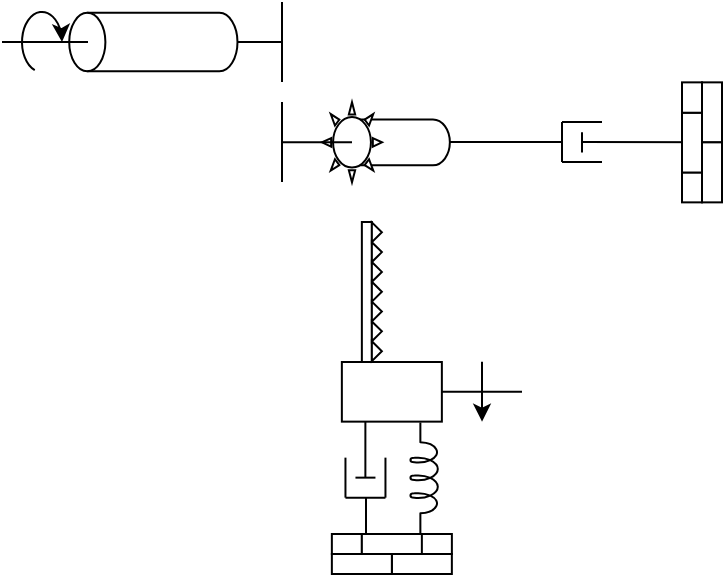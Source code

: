 <mxfile version="19.0.3" type="device"><diagram id="oKsB7klrgeyN0c9j_biF" name="Page-1"><mxGraphModel dx="259" dy="285" grid="0" gridSize="10" guides="1" tooltips="1" connect="1" arrows="1" fold="1" page="1" pageScale="1" pageWidth="850" pageHeight="1100" math="0" shadow="0"><root><mxCell id="0"/><mxCell id="1" parent="0"/><mxCell id="ZY9ncBvHJIxRcGPOdkND-2" value="" style="shape=cylinder3;whiteSpace=wrap;html=1;boundedLbl=1;backgroundOutline=1;size=9.048;rotation=-90;" vertex="1" parent="1"><mxGeometry x="121.06" y="177.98" width="29.23" height="84.14" as="geometry"/></mxCell><mxCell id="ZY9ncBvHJIxRcGPOdkND-7" value="" style="endArrow=none;html=1;rounded=0;" edge="1" parent="1"><mxGeometry width="50" height="50" relative="1" as="geometry"><mxPoint x="70" y="220" as="sourcePoint"/><mxPoint x="60" y="220" as="targetPoint"/><Array as="points"><mxPoint x="103" y="220"/></Array></mxGeometry></mxCell><mxCell id="ZY9ncBvHJIxRcGPOdkND-38" value="" style="endArrow=none;html=1;rounded=0;" edge="1" parent="1"><mxGeometry width="50" height="50" relative="1" as="geometry"><mxPoint x="284" y="270.04" as="sourcePoint"/><mxPoint x="340" y="270" as="targetPoint"/></mxGeometry></mxCell><mxCell id="ZY9ncBvHJIxRcGPOdkND-43" value="" style="endArrow=none;html=1;rounded=0;entryX=1;entryY=0;entryDx=0;entryDy=0;" edge="1" parent="1" target="ZY9ncBvHJIxRcGPOdkND-46"><mxGeometry width="50" height="50" relative="1" as="geometry"><mxPoint x="350" y="270" as="sourcePoint"/><mxPoint x="410" y="270" as="targetPoint"/></mxGeometry></mxCell><mxCell id="ZY9ncBvHJIxRcGPOdkND-52" value="" style="rounded=0;whiteSpace=wrap;html=1;" vertex="1" parent="1"><mxGeometry x="229.93" y="380" width="50" height="29.82" as="geometry"/></mxCell><mxCell id="ZY9ncBvHJIxRcGPOdkND-60" value="" style="endArrow=none;html=1;rounded=0;exitX=1;exitY=0.5;exitDx=0;exitDy=0;" edge="1" parent="1" source="ZY9ncBvHJIxRcGPOdkND-52"><mxGeometry width="50" height="50" relative="1" as="geometry"><mxPoint x="310" y="429.82" as="sourcePoint"/><mxPoint x="320" y="394.82" as="targetPoint"/></mxGeometry></mxCell><mxCell id="ZY9ncBvHJIxRcGPOdkND-61" value="" style="endArrow=classic;html=1;rounded=0;" edge="1" parent="1"><mxGeometry width="50" height="50" relative="1" as="geometry"><mxPoint x="300" y="379.82" as="sourcePoint"/><mxPoint x="300" y="409.82" as="targetPoint"/></mxGeometry></mxCell><mxCell id="ZY9ncBvHJIxRcGPOdkND-72" value="" style="group" vertex="1" connectable="0" parent="1"><mxGeometry x="340" y="260" width="20" height="20" as="geometry"/></mxCell><mxCell id="ZY9ncBvHJIxRcGPOdkND-39" value="" style="endArrow=none;html=1;rounded=0;" edge="1" parent="ZY9ncBvHJIxRcGPOdkND-72"><mxGeometry width="50" height="50" relative="1" as="geometry"><mxPoint y="20" as="sourcePoint"/><mxPoint as="targetPoint"/></mxGeometry></mxCell><mxCell id="ZY9ncBvHJIxRcGPOdkND-40" value="" style="endArrow=none;html=1;rounded=0;" edge="1" parent="ZY9ncBvHJIxRcGPOdkND-72"><mxGeometry width="50" height="50" relative="1" as="geometry"><mxPoint as="sourcePoint"/><mxPoint x="20" as="targetPoint"/></mxGeometry></mxCell><mxCell id="ZY9ncBvHJIxRcGPOdkND-41" value="" style="endArrow=none;html=1;rounded=0;" edge="1" parent="ZY9ncBvHJIxRcGPOdkND-72"><mxGeometry width="50" height="50" relative="1" as="geometry"><mxPoint y="20" as="sourcePoint"/><mxPoint x="20" y="20" as="targetPoint"/></mxGeometry></mxCell><mxCell id="ZY9ncBvHJIxRcGPOdkND-42" value="" style="endArrow=none;html=1;rounded=0;" edge="1" parent="ZY9ncBvHJIxRcGPOdkND-72"><mxGeometry width="50" height="50" relative="1" as="geometry"><mxPoint x="10" y="15.27" as="sourcePoint"/><mxPoint x="10" y="5.09" as="targetPoint"/><Array as="points"><mxPoint x="10" y="5.09"/></Array></mxGeometry></mxCell><mxCell id="ZY9ncBvHJIxRcGPOdkND-78" value="" style="group" vertex="1" connectable="0" parent="1"><mxGeometry x="220" y="250.18" width="63.93" height="40" as="geometry"/></mxCell><mxCell id="ZY9ncBvHJIxRcGPOdkND-20" value="" style="shape=cylinder3;whiteSpace=wrap;html=1;boundedLbl=1;backgroundOutline=1;size=8.455;rotation=-90;" vertex="1" parent="ZY9ncBvHJIxRcGPOdkND-78"><mxGeometry x="23.47" y="-9" width="22.93" height="57.99" as="geometry"/></mxCell><mxCell id="ZY9ncBvHJIxRcGPOdkND-14" value="" style="verticalLabelPosition=bottom;verticalAlign=top;html=1;shape=mxgraph.basic.sun" vertex="1" parent="ZY9ncBvHJIxRcGPOdkND-78"><mxGeometry width="30" height="40" as="geometry"/></mxCell><mxCell id="ZY9ncBvHJIxRcGPOdkND-80" value="" style="group" vertex="1" connectable="0" parent="1"><mxGeometry x="178" y="200" width="22" height="40" as="geometry"/></mxCell><mxCell id="ZY9ncBvHJIxRcGPOdkND-9" value="" style="endArrow=none;html=1;rounded=0;" edge="1" parent="ZY9ncBvHJIxRcGPOdkND-80"><mxGeometry width="50" height="50" relative="1" as="geometry"><mxPoint y="20" as="sourcePoint"/><mxPoint x="22" y="20" as="targetPoint"/></mxGeometry></mxCell><mxCell id="ZY9ncBvHJIxRcGPOdkND-11" value="" style="endArrow=none;html=1;rounded=0;" edge="1" parent="ZY9ncBvHJIxRcGPOdkND-80"><mxGeometry width="50" height="50" relative="1" as="geometry"><mxPoint x="22" y="40" as="sourcePoint"/><mxPoint x="22" as="targetPoint"/></mxGeometry></mxCell><mxCell id="ZY9ncBvHJIxRcGPOdkND-81" value="" style="group" vertex="1" connectable="0" parent="1"><mxGeometry x="200" y="250" width="35" height="40" as="geometry"/></mxCell><mxCell id="ZY9ncBvHJIxRcGPOdkND-12" value="" style="endArrow=none;html=1;rounded=0;" edge="1" parent="ZY9ncBvHJIxRcGPOdkND-81"><mxGeometry width="50" height="50" relative="1" as="geometry"><mxPoint y="40" as="sourcePoint"/><mxPoint as="targetPoint"/></mxGeometry></mxCell><mxCell id="ZY9ncBvHJIxRcGPOdkND-13" value="" style="endArrow=none;html=1;rounded=0;" edge="1" parent="ZY9ncBvHJIxRcGPOdkND-81"><mxGeometry width="50" height="50" relative="1" as="geometry"><mxPoint y="20.09" as="sourcePoint"/><mxPoint x="35" y="20.141" as="targetPoint"/></mxGeometry></mxCell><mxCell id="ZY9ncBvHJIxRcGPOdkND-24" value="" style="rounded=0;whiteSpace=wrap;html=1;" vertex="1" parent="1"><mxGeometry x="239.93" y="310" width="5" height="70" as="geometry"/></mxCell><mxCell id="ZY9ncBvHJIxRcGPOdkND-25" value="" style="triangle;whiteSpace=wrap;html=1;" vertex="1" parent="1"><mxGeometry x="244.93" y="320.09" width="5" height="9.91" as="geometry"/></mxCell><mxCell id="ZY9ncBvHJIxRcGPOdkND-31" value="" style="triangle;whiteSpace=wrap;html=1;" vertex="1" parent="1"><mxGeometry x="244.93" y="330" width="5" height="9.91" as="geometry"/></mxCell><mxCell id="ZY9ncBvHJIxRcGPOdkND-32" value="" style="triangle;whiteSpace=wrap;html=1;" vertex="1" parent="1"><mxGeometry x="244.93" y="339.91" width="5" height="9.91" as="geometry"/></mxCell><mxCell id="ZY9ncBvHJIxRcGPOdkND-33" value="" style="triangle;whiteSpace=wrap;html=1;" vertex="1" parent="1"><mxGeometry x="244.93" y="349.82" width="5" height="9.91" as="geometry"/></mxCell><mxCell id="ZY9ncBvHJIxRcGPOdkND-34" value="" style="triangle;whiteSpace=wrap;html=1;" vertex="1" parent="1"><mxGeometry x="244.93" y="359.73" width="5" height="9.91" as="geometry"/></mxCell><mxCell id="ZY9ncBvHJIxRcGPOdkND-35" value="" style="triangle;whiteSpace=wrap;html=1;" vertex="1" parent="1"><mxGeometry x="244.93" y="369.64" width="5" height="9.91" as="geometry"/></mxCell><mxCell id="ZY9ncBvHJIxRcGPOdkND-82" value="" style="triangle;whiteSpace=wrap;html=1;" vertex="1" parent="1"><mxGeometry x="244.93" y="310.18" width="5" height="9.91" as="geometry"/></mxCell><mxCell id="ZY9ncBvHJIxRcGPOdkND-84" value="" style="pointerEvents=1;verticalLabelPosition=bottom;shadow=0;dashed=0;align=center;html=1;verticalAlign=top;shape=mxgraph.electrical.inductors.inductor_5;rotation=90;flipH=0;" vertex="1" parent="1"><mxGeometry x="243.49" y="430.91" width="55.44" height="14" as="geometry"/></mxCell><mxCell id="ZY9ncBvHJIxRcGPOdkND-74" value="" style="endArrow=none;html=1;rounded=0;" edge="1" parent="1"><mxGeometry width="50" height="50" relative="1" as="geometry"><mxPoint x="251.73" y="447.82" as="sourcePoint"/><mxPoint x="231.73" y="447.82" as="targetPoint"/></mxGeometry></mxCell><mxCell id="ZY9ncBvHJIxRcGPOdkND-75" value="" style="endArrow=none;html=1;rounded=0;" edge="1" parent="1"><mxGeometry width="50" height="50" relative="1" as="geometry"><mxPoint x="231.73" y="447.82" as="sourcePoint"/><mxPoint x="231.73" y="427.82" as="targetPoint"/></mxGeometry></mxCell><mxCell id="ZY9ncBvHJIxRcGPOdkND-76" value="" style="endArrow=none;html=1;rounded=0;" edge="1" parent="1"><mxGeometry width="50" height="50" relative="1" as="geometry"><mxPoint x="251.73" y="447.82" as="sourcePoint"/><mxPoint x="251.73" y="427.82" as="targetPoint"/></mxGeometry></mxCell><mxCell id="ZY9ncBvHJIxRcGPOdkND-77" value="" style="endArrow=none;html=1;rounded=0;" edge="1" parent="1"><mxGeometry width="50" height="50" relative="1" as="geometry"><mxPoint x="246.73" y="437.82" as="sourcePoint"/><mxPoint x="236.73" y="437.82" as="targetPoint"/><Array as="points"><mxPoint x="236.73" y="437.82"/></Array></mxGeometry></mxCell><mxCell id="ZY9ncBvHJIxRcGPOdkND-86" value="" style="endArrow=none;html=1;rounded=0;" edge="1" parent="1"><mxGeometry width="50" height="50" relative="1" as="geometry"><mxPoint x="241.69" y="438" as="sourcePoint"/><mxPoint x="241.69" y="410" as="targetPoint"/><Array as="points"><mxPoint x="241.69" y="438"/></Array></mxGeometry></mxCell><mxCell id="ZY9ncBvHJIxRcGPOdkND-94" value="" style="endArrow=none;html=1;rounded=0;" edge="1" parent="1"><mxGeometry width="50" height="50" relative="1" as="geometry"><mxPoint x="242" y="470" as="sourcePoint"/><mxPoint x="242" y="448" as="targetPoint"/></mxGeometry></mxCell><mxCell id="ZY9ncBvHJIxRcGPOdkND-95" value="" style="group" vertex="1" connectable="0" parent="1"><mxGeometry x="400" y="240.18" width="20" height="60" as="geometry"/></mxCell><mxCell id="ZY9ncBvHJIxRcGPOdkND-45" value="" style="rounded=0;whiteSpace=wrap;html=1;" vertex="1" parent="ZY9ncBvHJIxRcGPOdkND-95"><mxGeometry x="10" width="10" height="30" as="geometry"/></mxCell><mxCell id="ZY9ncBvHJIxRcGPOdkND-46" value="" style="rounded=0;whiteSpace=wrap;html=1;" vertex="1" parent="ZY9ncBvHJIxRcGPOdkND-95"><mxGeometry x="10" y="30" width="10" height="30" as="geometry"/></mxCell><mxCell id="ZY9ncBvHJIxRcGPOdkND-49" value="" style="rounded=0;whiteSpace=wrap;html=1;" vertex="1" parent="ZY9ncBvHJIxRcGPOdkND-95"><mxGeometry y="15.18" width="10" height="30" as="geometry"/></mxCell><mxCell id="ZY9ncBvHJIxRcGPOdkND-50" value="" style="rounded=0;whiteSpace=wrap;html=1;" vertex="1" parent="ZY9ncBvHJIxRcGPOdkND-95"><mxGeometry width="10" height="15.18" as="geometry"/></mxCell><mxCell id="ZY9ncBvHJIxRcGPOdkND-51" value="" style="rounded=0;whiteSpace=wrap;html=1;" vertex="1" parent="ZY9ncBvHJIxRcGPOdkND-95"><mxGeometry y="45.18" width="10" height="14.82" as="geometry"/></mxCell><mxCell id="ZY9ncBvHJIxRcGPOdkND-107" value="" style="group" vertex="1" connectable="0" parent="1"><mxGeometry x="224.93" y="466" width="60.01" height="20" as="geometry"/></mxCell><mxCell id="ZY9ncBvHJIxRcGPOdkND-98" value="" style="rounded=0;whiteSpace=wrap;html=1;rotation=90;" vertex="1" parent="ZY9ncBvHJIxRcGPOdkND-107"><mxGeometry x="40" width="10" height="30" as="geometry"/></mxCell><mxCell id="ZY9ncBvHJIxRcGPOdkND-99" value="" style="rounded=0;whiteSpace=wrap;html=1;rotation=90;" vertex="1" parent="ZY9ncBvHJIxRcGPOdkND-107"><mxGeometry x="10" width="10" height="30" as="geometry"/></mxCell><mxCell id="ZY9ncBvHJIxRcGPOdkND-105" value="" style="rounded=0;whiteSpace=wrap;html=1;rotation=90;" vertex="1" parent="ZY9ncBvHJIxRcGPOdkND-107"><mxGeometry x="2.5" y="-2.5" width="10" height="15" as="geometry"/></mxCell><mxCell id="ZY9ncBvHJIxRcGPOdkND-106" value="" style="rounded=0;whiteSpace=wrap;html=1;rotation=90;" vertex="1" parent="ZY9ncBvHJIxRcGPOdkND-107"><mxGeometry x="44.85" y="-5.16" width="10" height="20.32" as="geometry"/></mxCell><mxCell id="ZY9ncBvHJIxRcGPOdkND-104" value="" style="rounded=0;whiteSpace=wrap;html=1;rotation=90;" vertex="1" parent="ZY9ncBvHJIxRcGPOdkND-107"><mxGeometry x="25" y="-10" width="10" height="30" as="geometry"/></mxCell><mxCell id="ZY9ncBvHJIxRcGPOdkND-108" value="" style="verticalLabelPosition=bottom;verticalAlign=top;html=1;shape=mxgraph.basic.arc;startAngle=0.559;endAngle=0.196;" vertex="1" parent="1"><mxGeometry x="70" y="204.96" width="20" height="30.18" as="geometry"/></mxCell><mxCell id="ZY9ncBvHJIxRcGPOdkND-110" value="" style="endArrow=classic;html=1;rounded=0;exitX=0.985;exitY=0.314;exitDx=0;exitDy=0;exitPerimeter=0;" edge="1" parent="1" source="ZY9ncBvHJIxRcGPOdkND-108"><mxGeometry width="50" height="50" relative="1" as="geometry"><mxPoint x="80" y="300" as="sourcePoint"/><mxPoint x="90" y="220" as="targetPoint"/></mxGeometry></mxCell></root></mxGraphModel></diagram></mxfile>